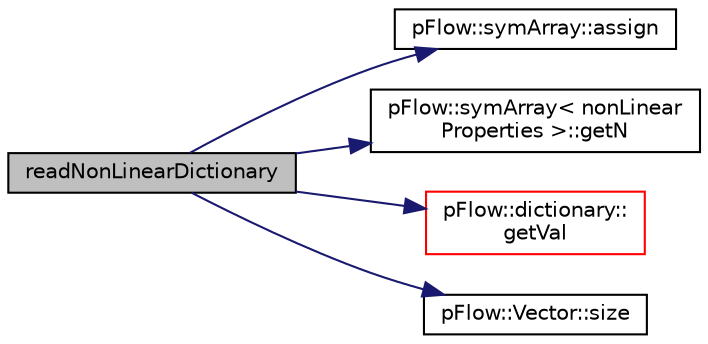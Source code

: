digraph "readNonLinearDictionary"
{
 // LATEX_PDF_SIZE
  edge [fontname="Helvetica",fontsize="10",labelfontname="Helvetica",labelfontsize="10"];
  node [fontname="Helvetica",fontsize="10",shape=record];
  rankdir="LR";
  Node1 [label="readNonLinearDictionary",height=0.2,width=0.4,color="black", fillcolor="grey75", style="filled", fontcolor="black",tooltip=" "];
  Node1 -> Node2 [color="midnightblue",fontsize="10",style="solid",fontname="Helvetica"];
  Node2 [label="pFlow::symArray::assign",height=0.2,width=0.4,color="black", fillcolor="white", style="filled",URL="$classpFlow_1_1symArray.html#ac49828e84b4c929c15c813500e280005",tooltip=" "];
  Node1 -> Node3 [color="midnightblue",fontsize="10",style="solid",fontname="Helvetica"];
  Node3 [label="pFlow::symArray\< nonLinear\lProperties \>::getN",height=0.2,width=0.4,color="black", fillcolor="white", style="filled",URL="$classpFlow_1_1symArray.html#aaa204e5a9810b8db8dd34cc29ee4c464",tooltip=" "];
  Node1 -> Node4 [color="midnightblue",fontsize="10",style="solid",fontname="Helvetica"];
  Node4 [label="pFlow::dictionary::\lgetVal",height=0.2,width=0.4,color="red", fillcolor="white", style="filled",URL="$classpFlow_1_1dictionary.html#a523bcff98ab38f3c5961e56eeb0b1d47",tooltip="get the value of data entry"];
  Node1 -> Node7 [color="midnightblue",fontsize="10",style="solid",fontname="Helvetica"];
  Node7 [label="pFlow::Vector::size",height=0.2,width=0.4,color="black", fillcolor="white", style="filled",URL="$classpFlow_1_1Vector.html#a10efdf47ffedbdc720f71c2f72b98d98",tooltip="Size of the vector."];
}
